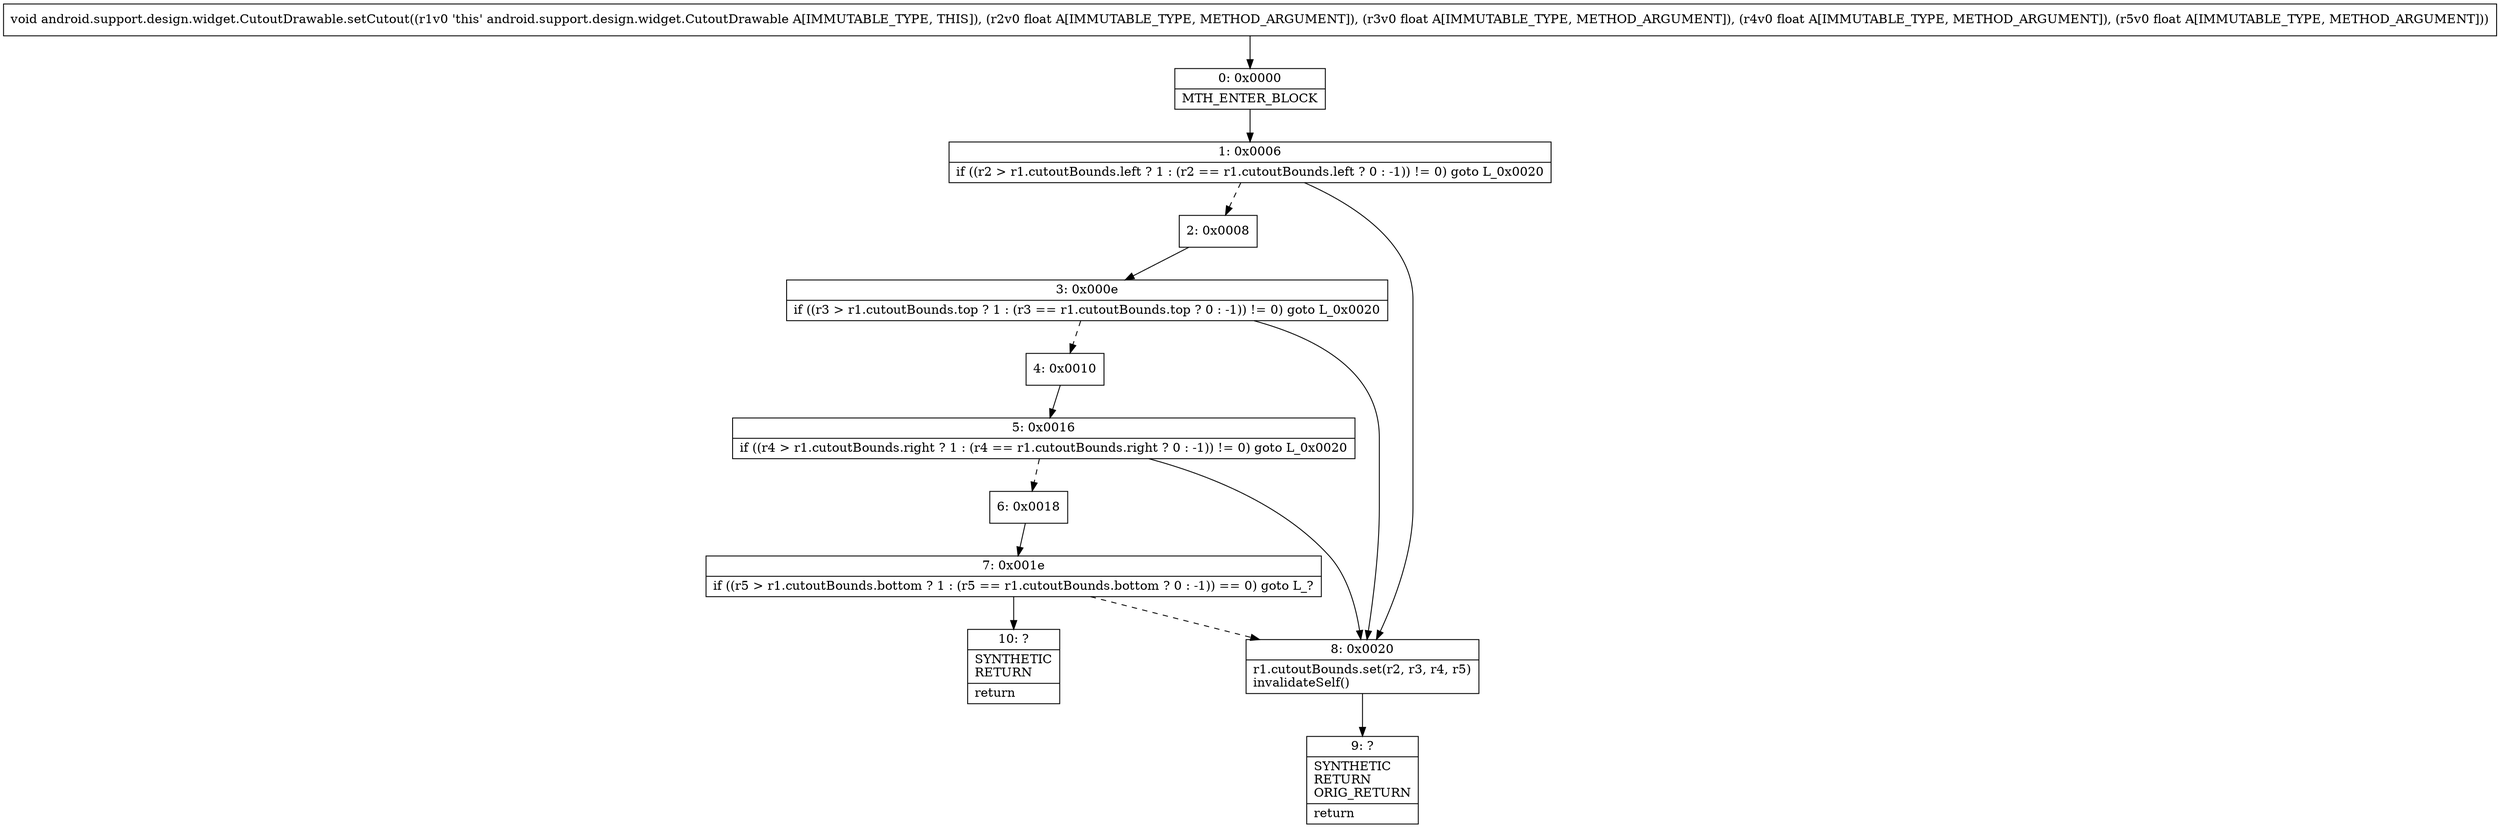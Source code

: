 digraph "CFG forandroid.support.design.widget.CutoutDrawable.setCutout(FFFF)V" {
Node_0 [shape=record,label="{0\:\ 0x0000|MTH_ENTER_BLOCK\l}"];
Node_1 [shape=record,label="{1\:\ 0x0006|if ((r2 \> r1.cutoutBounds.left ? 1 : (r2 == r1.cutoutBounds.left ? 0 : \-1)) != 0) goto L_0x0020\l}"];
Node_2 [shape=record,label="{2\:\ 0x0008}"];
Node_3 [shape=record,label="{3\:\ 0x000e|if ((r3 \> r1.cutoutBounds.top ? 1 : (r3 == r1.cutoutBounds.top ? 0 : \-1)) != 0) goto L_0x0020\l}"];
Node_4 [shape=record,label="{4\:\ 0x0010}"];
Node_5 [shape=record,label="{5\:\ 0x0016|if ((r4 \> r1.cutoutBounds.right ? 1 : (r4 == r1.cutoutBounds.right ? 0 : \-1)) != 0) goto L_0x0020\l}"];
Node_6 [shape=record,label="{6\:\ 0x0018}"];
Node_7 [shape=record,label="{7\:\ 0x001e|if ((r5 \> r1.cutoutBounds.bottom ? 1 : (r5 == r1.cutoutBounds.bottom ? 0 : \-1)) == 0) goto L_?\l}"];
Node_8 [shape=record,label="{8\:\ 0x0020|r1.cutoutBounds.set(r2, r3, r4, r5)\linvalidateSelf()\l}"];
Node_9 [shape=record,label="{9\:\ ?|SYNTHETIC\lRETURN\lORIG_RETURN\l|return\l}"];
Node_10 [shape=record,label="{10\:\ ?|SYNTHETIC\lRETURN\l|return\l}"];
MethodNode[shape=record,label="{void android.support.design.widget.CutoutDrawable.setCutout((r1v0 'this' android.support.design.widget.CutoutDrawable A[IMMUTABLE_TYPE, THIS]), (r2v0 float A[IMMUTABLE_TYPE, METHOD_ARGUMENT]), (r3v0 float A[IMMUTABLE_TYPE, METHOD_ARGUMENT]), (r4v0 float A[IMMUTABLE_TYPE, METHOD_ARGUMENT]), (r5v0 float A[IMMUTABLE_TYPE, METHOD_ARGUMENT])) }"];
MethodNode -> Node_0;
Node_0 -> Node_1;
Node_1 -> Node_2[style=dashed];
Node_1 -> Node_8;
Node_2 -> Node_3;
Node_3 -> Node_4[style=dashed];
Node_3 -> Node_8;
Node_4 -> Node_5;
Node_5 -> Node_6[style=dashed];
Node_5 -> Node_8;
Node_6 -> Node_7;
Node_7 -> Node_8[style=dashed];
Node_7 -> Node_10;
Node_8 -> Node_9;
}

